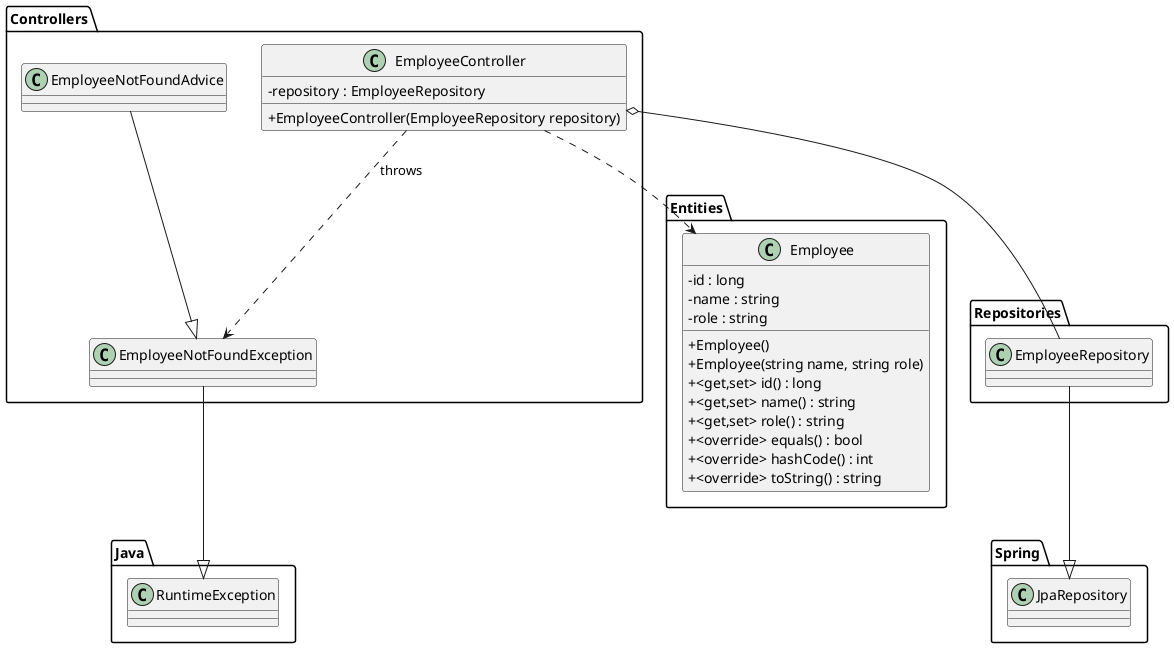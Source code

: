@startuml

skinparam classAttributeIconSize 0

'packages
package "Controllers"
{
    class EmployeeController{
        - repository : EmployeeRepository
        + EmployeeController(EmployeeRepository repository)
    }
    class EmployeeNotFoundAdvice{}
    class EmployeeNotFoundException{}
}

package "Entities"
{
    class Employee{
        - id : long
        - name : string
        - role : string
        + Employee()
        + Employee(string name, string role)
        + <get,set> id() : long
        + <get,set> name() : string
        + <get,set> role() : string
        + <override> equals() : bool
        + <override> hashCode() : int
        + <override> toString() : string
    }
}

package "Repositories"
{
    class EmployeeRepository{}
}

package "Java"
{
    class RuntimeException{}
}

package "Spring"
{
    class JpaRepository{}
}

'relations
EmployeeController ..> Employee
EmployeeController o-- EmployeeRepository

EmployeeController ..> EmployeeNotFoundException : throws
EmployeeNotFoundAdvice --^ EmployeeNotFoundException
EmployeeNotFoundException --^ RuntimeException

EmployeeRepository --^ JpaRepository
@enduml